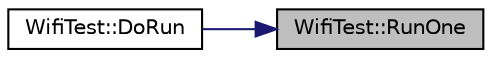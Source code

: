 digraph "WifiTest::RunOne"
{
 // LATEX_PDF_SIZE
  edge [fontname="Helvetica",fontsize="10",labelfontname="Helvetica",labelfontsize="10"];
  node [fontname="Helvetica",fontsize="10",shape=record];
  rankdir="RL";
  Node1 [label="WifiTest::RunOne",height=0.2,width=0.4,color="black", fillcolor="grey75", style="filled", fontcolor="black",tooltip="Run one function."];
  Node1 -> Node2 [dir="back",color="midnightblue",fontsize="10",style="solid",fontname="Helvetica"];
  Node2 [label="WifiTest::DoRun",height=0.2,width=0.4,color="black", fillcolor="white", style="filled",URL="$class_wifi_test.html#ae54d485b655adb7c86cde1cd79f6c5c0",tooltip="Implementation to actually run this TestCase."];
}
